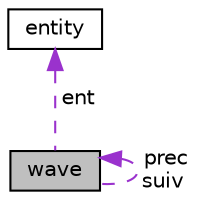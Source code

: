 digraph "wave"
{
 // LATEX_PDF_SIZE
  edge [fontname="Helvetica",fontsize="10",labelfontname="Helvetica",labelfontsize="10"];
  node [fontname="Helvetica",fontsize="10",shape=record];
  Node1 [label="wave",height=0.2,width=0.4,color="black", fillcolor="grey75", style="filled", fontcolor="black",tooltip=" "];
  Node2 -> Node1 [dir="back",color="darkorchid3",fontsize="10",style="dashed",label=" ent" ,fontname="Helvetica"];
  Node2 [label="entity",height=0.2,width=0.4,color="black", fillcolor="white", style="filled",URL="$structentity.html",tooltip=" "];
  Node1 -> Node1 [dir="back",color="darkorchid3",fontsize="10",style="dashed",label=" prec\nsuiv" ,fontname="Helvetica"];
}
